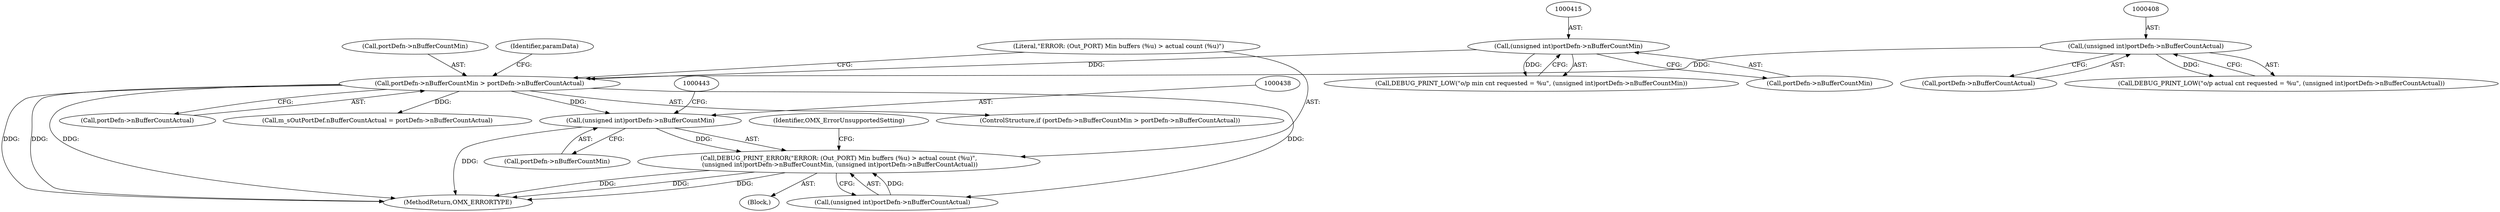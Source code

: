 digraph "0_Android_560ccdb509a7b86186fac0fce1b25bd9a3e6a6e8_7@pointer" {
"1000437" [label="(Call,(unsigned int)portDefn->nBufferCountMin)"];
"1000427" [label="(Call,portDefn->nBufferCountMin > portDefn->nBufferCountActual)"];
"1000414" [label="(Call,(unsigned int)portDefn->nBufferCountMin)"];
"1000407" [label="(Call,(unsigned int)portDefn->nBufferCountActual)"];
"1000435" [label="(Call,DEBUG_PRINT_ERROR(\"ERROR: (Out_PORT) Min buffers (%u) > actual count (%u)\",\n (unsigned int)portDefn->nBufferCountMin, (unsigned int)portDefn->nBufferCountActual))"];
"1000426" [label="(ControlStructure,if (portDefn->nBufferCountMin > portDefn->nBufferCountActual))"];
"1000416" [label="(Call,portDefn->nBufferCountMin)"];
"1000412" [label="(Call,DEBUG_PRINT_LOW(\"o/p min cnt requested = %u\", (unsigned int)portDefn->nBufferCountMin))"];
"1000434" [label="(Block,)"];
"1000435" [label="(Call,DEBUG_PRINT_ERROR(\"ERROR: (Out_PORT) Min buffers (%u) > actual count (%u)\",\n (unsigned int)portDefn->nBufferCountMin, (unsigned int)portDefn->nBufferCountActual))"];
"1000448" [label="(Identifier,OMX_ErrorUnsupportedSetting)"];
"1000405" [label="(Call,DEBUG_PRINT_LOW(\"o/p actual cnt requested = %u\", (unsigned int)portDefn->nBufferCountActual))"];
"1000436" [label="(Literal,\"ERROR: (Out_PORT) Min buffers (%u) > actual count (%u)\")"];
"1000437" [label="(Call,(unsigned int)portDefn->nBufferCountMin)"];
"1000428" [label="(Call,portDefn->nBufferCountMin)"];
"1000452" [label="(Identifier,paramData)"];
"1000407" [label="(Call,(unsigned int)portDefn->nBufferCountActual)"];
"1000431" [label="(Call,portDefn->nBufferCountActual)"];
"1000442" [label="(Call,(unsigned int)portDefn->nBufferCountActual)"];
"1000427" [label="(Call,portDefn->nBufferCountMin > portDefn->nBufferCountActual)"];
"1002913" [label="(MethodReturn,OMX_ERRORTYPE)"];
"1000414" [label="(Call,(unsigned int)portDefn->nBufferCountMin)"];
"1000497" [label="(Call,m_sOutPortDef.nBufferCountActual = portDefn->nBufferCountActual)"];
"1000439" [label="(Call,portDefn->nBufferCountMin)"];
"1000409" [label="(Call,portDefn->nBufferCountActual)"];
"1000437" -> "1000435"  [label="AST: "];
"1000437" -> "1000439"  [label="CFG: "];
"1000438" -> "1000437"  [label="AST: "];
"1000439" -> "1000437"  [label="AST: "];
"1000443" -> "1000437"  [label="CFG: "];
"1000437" -> "1002913"  [label="DDG: "];
"1000437" -> "1000435"  [label="DDG: "];
"1000427" -> "1000437"  [label="DDG: "];
"1000427" -> "1000426"  [label="AST: "];
"1000427" -> "1000431"  [label="CFG: "];
"1000428" -> "1000427"  [label="AST: "];
"1000431" -> "1000427"  [label="AST: "];
"1000436" -> "1000427"  [label="CFG: "];
"1000452" -> "1000427"  [label="CFG: "];
"1000427" -> "1002913"  [label="DDG: "];
"1000427" -> "1002913"  [label="DDG: "];
"1000427" -> "1002913"  [label="DDG: "];
"1000414" -> "1000427"  [label="DDG: "];
"1000407" -> "1000427"  [label="DDG: "];
"1000427" -> "1000442"  [label="DDG: "];
"1000427" -> "1000497"  [label="DDG: "];
"1000414" -> "1000412"  [label="AST: "];
"1000414" -> "1000416"  [label="CFG: "];
"1000415" -> "1000414"  [label="AST: "];
"1000416" -> "1000414"  [label="AST: "];
"1000412" -> "1000414"  [label="CFG: "];
"1000414" -> "1000412"  [label="DDG: "];
"1000407" -> "1000405"  [label="AST: "];
"1000407" -> "1000409"  [label="CFG: "];
"1000408" -> "1000407"  [label="AST: "];
"1000409" -> "1000407"  [label="AST: "];
"1000405" -> "1000407"  [label="CFG: "];
"1000407" -> "1000405"  [label="DDG: "];
"1000435" -> "1000434"  [label="AST: "];
"1000435" -> "1000442"  [label="CFG: "];
"1000436" -> "1000435"  [label="AST: "];
"1000442" -> "1000435"  [label="AST: "];
"1000448" -> "1000435"  [label="CFG: "];
"1000435" -> "1002913"  [label="DDG: "];
"1000435" -> "1002913"  [label="DDG: "];
"1000435" -> "1002913"  [label="DDG: "];
"1000442" -> "1000435"  [label="DDG: "];
}

